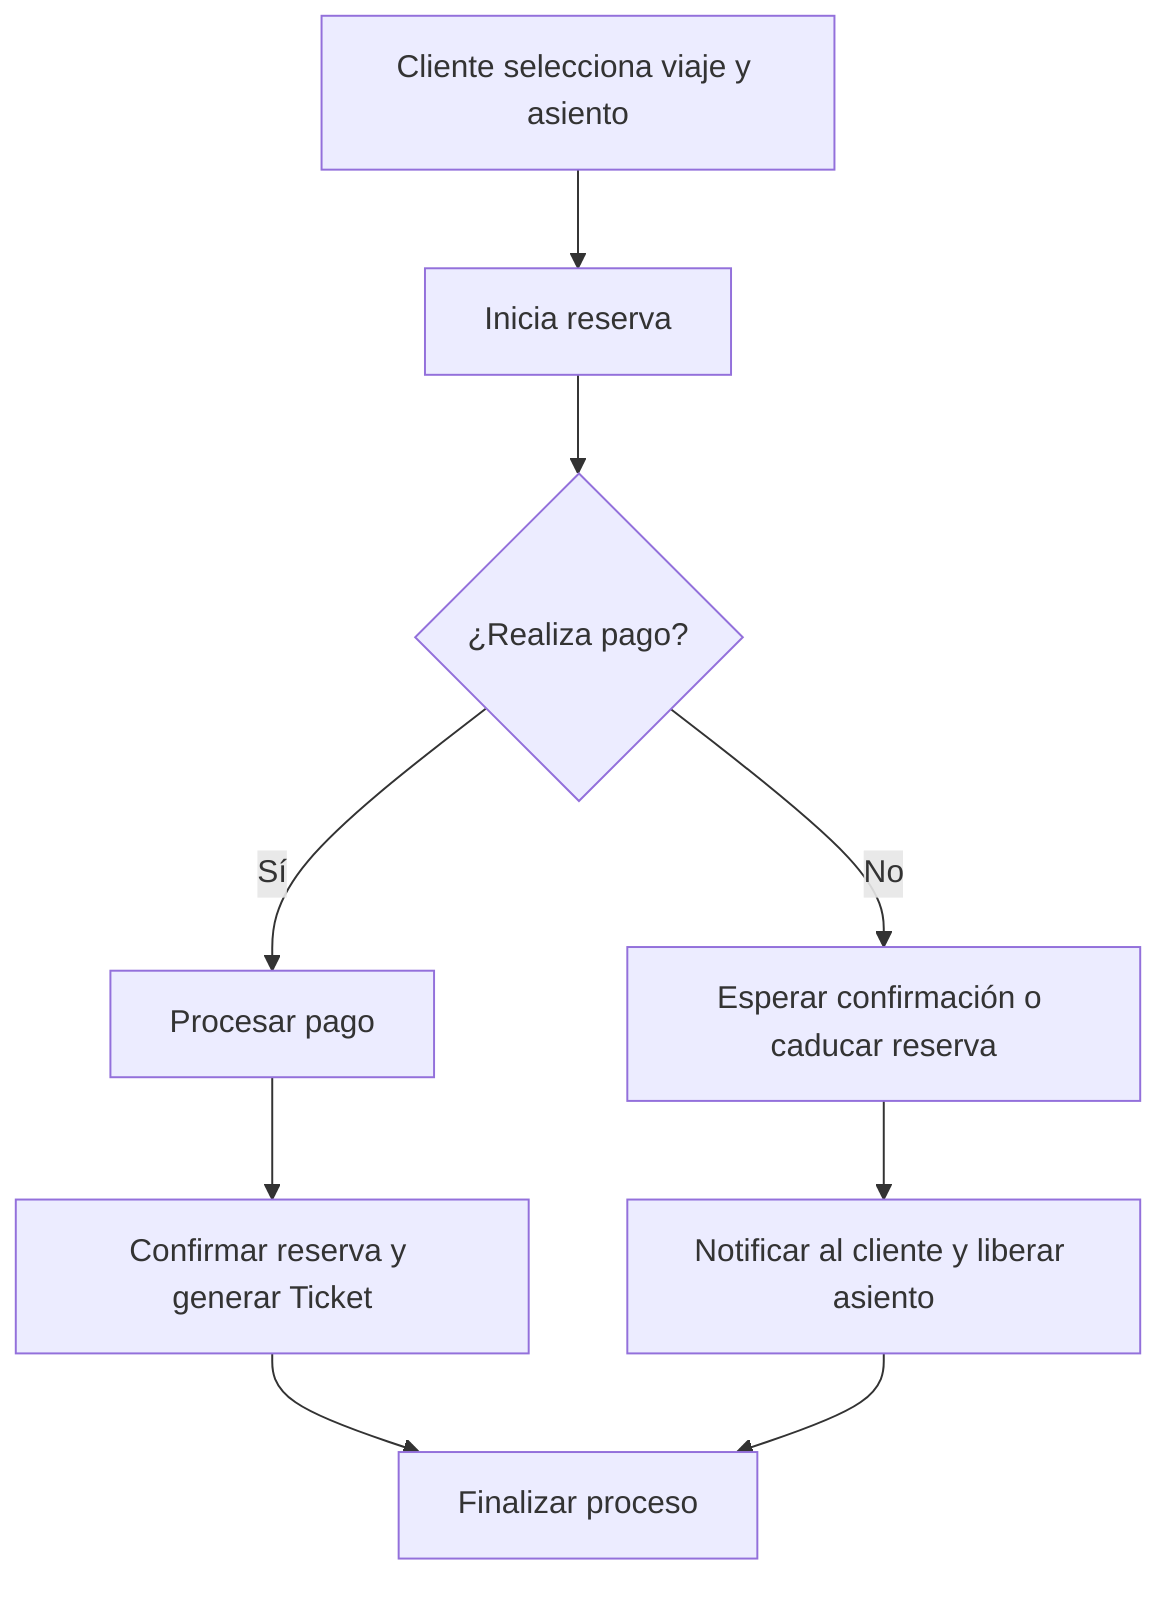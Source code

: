 %% Diagrama de Actividad: Proceso de Compra/Reserva
flowchart TD
    A[Cliente selecciona viaje y asiento] --> B[Inicia reserva]
    B --> C{¿Realiza pago?}
    C -- Sí --> D[Procesar pago]
    D --> E[Confirmar reserva y generar Ticket]
    E --> F[Finalizar proceso]
    C -- No --> G[Esperar confirmación o caducar reserva]
    G --> H[Notificar al cliente y liberar asiento]
    H --> F